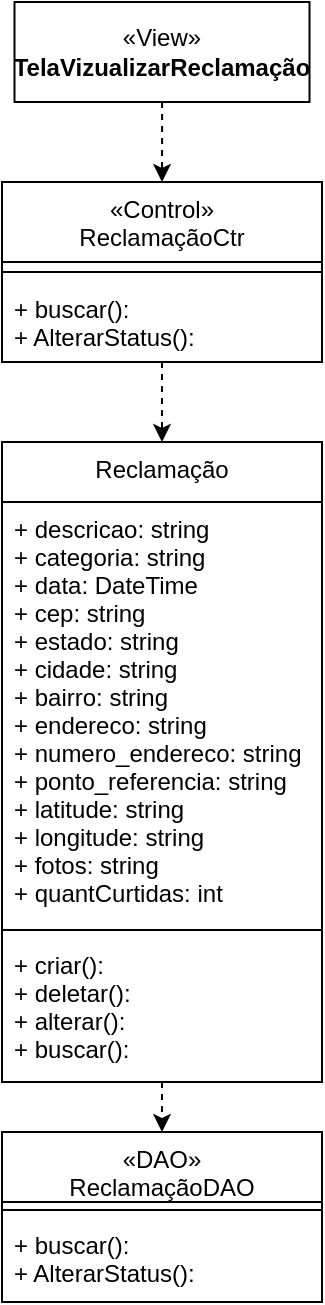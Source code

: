 <mxfile version="24.7.17">
  <diagram name="Página-1" id="pvyV4tvp1pQX-2Ne1D7c">
    <mxGraphModel dx="1050" dy="522" grid="1" gridSize="10" guides="1" tooltips="1" connect="1" arrows="1" fold="1" page="1" pageScale="1" pageWidth="827" pageHeight="1169" math="0" shadow="0">
      <root>
        <mxCell id="0" />
        <mxCell id="1" parent="0" />
        <mxCell id="bBTCZ5-UNCEjQ9tAJaHH-26" value="Reclamação" style="swimlane;fontStyle=0;align=center;verticalAlign=top;childLayout=stackLayout;horizontal=1;startSize=30;horizontalStack=0;resizeParent=1;resizeLast=0;collapsible=1;marginBottom=0;rounded=0;shadow=0;strokeWidth=1;" parent="1" vertex="1">
          <mxGeometry x="40" y="260" width="160" height="320" as="geometry">
            <mxRectangle x="340" y="380" width="170" height="26" as="alternateBounds" />
          </mxGeometry>
        </mxCell>
        <mxCell id="bBTCZ5-UNCEjQ9tAJaHH-27" value="+ descricao: string&#xa;+ categoria: string&#xa;+ data: DateTime&#xa;+ cep: string&#xa;+ estado: string&#xa;+ cidade: string&#xa;+ bairro: string&#xa;+ endereco: string&#xa;+ numero_endereco: string&#xa;+ ponto_referencia: string&#xa;+ latitude: string&#xa;+ longitude: string&#xa;+ fotos: string&#xa;+ quantCurtidas: int" style="text;align=left;verticalAlign=top;spacingLeft=4;spacingRight=4;overflow=hidden;rotatable=0;points=[[0,0.5],[1,0.5]];portConstraint=eastwest;" parent="bBTCZ5-UNCEjQ9tAJaHH-26" vertex="1">
          <mxGeometry y="30" width="160" height="210" as="geometry" />
        </mxCell>
        <mxCell id="bBTCZ5-UNCEjQ9tAJaHH-28" value="" style="line;html=1;strokeWidth=1;align=left;verticalAlign=middle;spacingTop=-1;spacingLeft=3;spacingRight=3;rotatable=0;labelPosition=right;points=[];portConstraint=eastwest;" parent="bBTCZ5-UNCEjQ9tAJaHH-26" vertex="1">
          <mxGeometry y="240" width="160" height="8" as="geometry" />
        </mxCell>
        <mxCell id="bBTCZ5-UNCEjQ9tAJaHH-29" value="+ criar(): &#xa;+ deletar(): &#xa;+ alterar():&#xa;+ buscar():&#xa;" style="text;align=left;verticalAlign=top;spacingLeft=4;spacingRight=4;overflow=hidden;rotatable=0;points=[[0,0.5],[1,0.5]];portConstraint=eastwest;" parent="bBTCZ5-UNCEjQ9tAJaHH-26" vertex="1">
          <mxGeometry y="248" width="160" height="62" as="geometry" />
        </mxCell>
        <mxCell id="bBTCZ5-UNCEjQ9tAJaHH-30" style="edgeStyle=orthogonalEdgeStyle;rounded=0;orthogonalLoop=1;jettySize=auto;html=1;exitX=0.5;exitY=1;exitDx=0;exitDy=0;entryX=0.5;entryY=0;entryDx=0;entryDy=0;dashed=1;" parent="1" source="bBTCZ5-UNCEjQ9tAJaHH-26" target="bBTCZ5-UNCEjQ9tAJaHH-37" edge="1">
          <mxGeometry relative="1" as="geometry">
            <mxPoint x="120" y="605" as="targetPoint" />
          </mxGeometry>
        </mxCell>
        <mxCell id="bBTCZ5-UNCEjQ9tAJaHH-31" style="edgeStyle=orthogonalEdgeStyle;rounded=0;orthogonalLoop=1;jettySize=auto;html=1;entryX=0.5;entryY=0;entryDx=0;entryDy=0;dashed=1;" parent="1" source="bBTCZ5-UNCEjQ9tAJaHH-32" target="bBTCZ5-UNCEjQ9tAJaHH-34" edge="1">
          <mxGeometry relative="1" as="geometry">
            <mxPoint x="190" y="105" as="targetPoint" />
          </mxGeometry>
        </mxCell>
        <mxCell id="bBTCZ5-UNCEjQ9tAJaHH-32" value="«View»&lt;br&gt;&lt;b&gt;TelaVizualizarReclamação&lt;br&gt;&lt;/b&gt;" style="html=1;whiteSpace=wrap;" parent="1" vertex="1">
          <mxGeometry x="46.25" y="40" width="147.5" height="50" as="geometry" />
        </mxCell>
        <mxCell id="bBTCZ5-UNCEjQ9tAJaHH-33" style="edgeStyle=orthogonalEdgeStyle;rounded=0;orthogonalLoop=1;jettySize=auto;html=1;exitX=0.5;exitY=1;exitDx=0;exitDy=0;entryX=0.5;entryY=0;entryDx=0;entryDy=0;dashed=1;" parent="1" source="bBTCZ5-UNCEjQ9tAJaHH-34" target="bBTCZ5-UNCEjQ9tAJaHH-26" edge="1">
          <mxGeometry relative="1" as="geometry">
            <mxPoint x="162.5" y="130" as="sourcePoint" />
          </mxGeometry>
        </mxCell>
        <mxCell id="bBTCZ5-UNCEjQ9tAJaHH-34" value="«Control»&#xa;ReclamaçãoCtr" style="swimlane;fontStyle=0;align=center;verticalAlign=top;childLayout=stackLayout;horizontal=1;startSize=40;horizontalStack=0;resizeParent=1;resizeLast=0;collapsible=1;marginBottom=0;rounded=0;shadow=0;strokeWidth=1;" parent="1" vertex="1">
          <mxGeometry x="40" y="130" width="160" height="90" as="geometry">
            <mxRectangle x="340" y="380" width="170" height="26" as="alternateBounds" />
          </mxGeometry>
        </mxCell>
        <mxCell id="bBTCZ5-UNCEjQ9tAJaHH-35" value="" style="line;html=1;strokeWidth=1;align=left;verticalAlign=middle;spacingTop=-1;spacingLeft=3;spacingRight=3;rotatable=0;labelPosition=right;points=[];portConstraint=eastwest;" parent="bBTCZ5-UNCEjQ9tAJaHH-34" vertex="1">
          <mxGeometry y="40" width="160" height="10" as="geometry" />
        </mxCell>
        <mxCell id="bBTCZ5-UNCEjQ9tAJaHH-36" value="+ buscar():&#xa;+ AlterarStatus():" style="text;align=left;verticalAlign=top;spacingLeft=4;spacingRight=4;overflow=hidden;rotatable=0;points=[[0,0.5],[1,0.5]];portConstraint=eastwest;" parent="bBTCZ5-UNCEjQ9tAJaHH-34" vertex="1">
          <mxGeometry y="50" width="160" height="40" as="geometry" />
        </mxCell>
        <mxCell id="bBTCZ5-UNCEjQ9tAJaHH-37" value="«DAO»&#xa;ReclamaçãoDAO&#xa;" style="swimlane;fontStyle=0;align=center;verticalAlign=top;childLayout=stackLayout;horizontal=1;startSize=35;horizontalStack=0;resizeParent=1;resizeLast=0;collapsible=1;marginBottom=0;rounded=0;shadow=0;strokeWidth=1;" parent="1" vertex="1">
          <mxGeometry x="40" y="605" width="160" height="85" as="geometry">
            <mxRectangle x="340" y="380" width="170" height="26" as="alternateBounds" />
          </mxGeometry>
        </mxCell>
        <mxCell id="bBTCZ5-UNCEjQ9tAJaHH-38" value="" style="line;html=1;strokeWidth=1;align=left;verticalAlign=middle;spacingTop=-1;spacingLeft=3;spacingRight=3;rotatable=0;labelPosition=right;points=[];portConstraint=eastwest;" parent="bBTCZ5-UNCEjQ9tAJaHH-37" vertex="1">
          <mxGeometry y="35" width="160" height="8" as="geometry" />
        </mxCell>
        <mxCell id="bBTCZ5-UNCEjQ9tAJaHH-39" value="+ buscar():&#xa;+ AlterarStatus():" style="text;align=left;verticalAlign=top;spacingLeft=4;spacingRight=4;overflow=hidden;rotatable=0;points=[[0,0.5],[1,0.5]];portConstraint=eastwest;" parent="bBTCZ5-UNCEjQ9tAJaHH-37" vertex="1">
          <mxGeometry y="43" width="160" height="37" as="geometry" />
        </mxCell>
      </root>
    </mxGraphModel>
  </diagram>
</mxfile>
